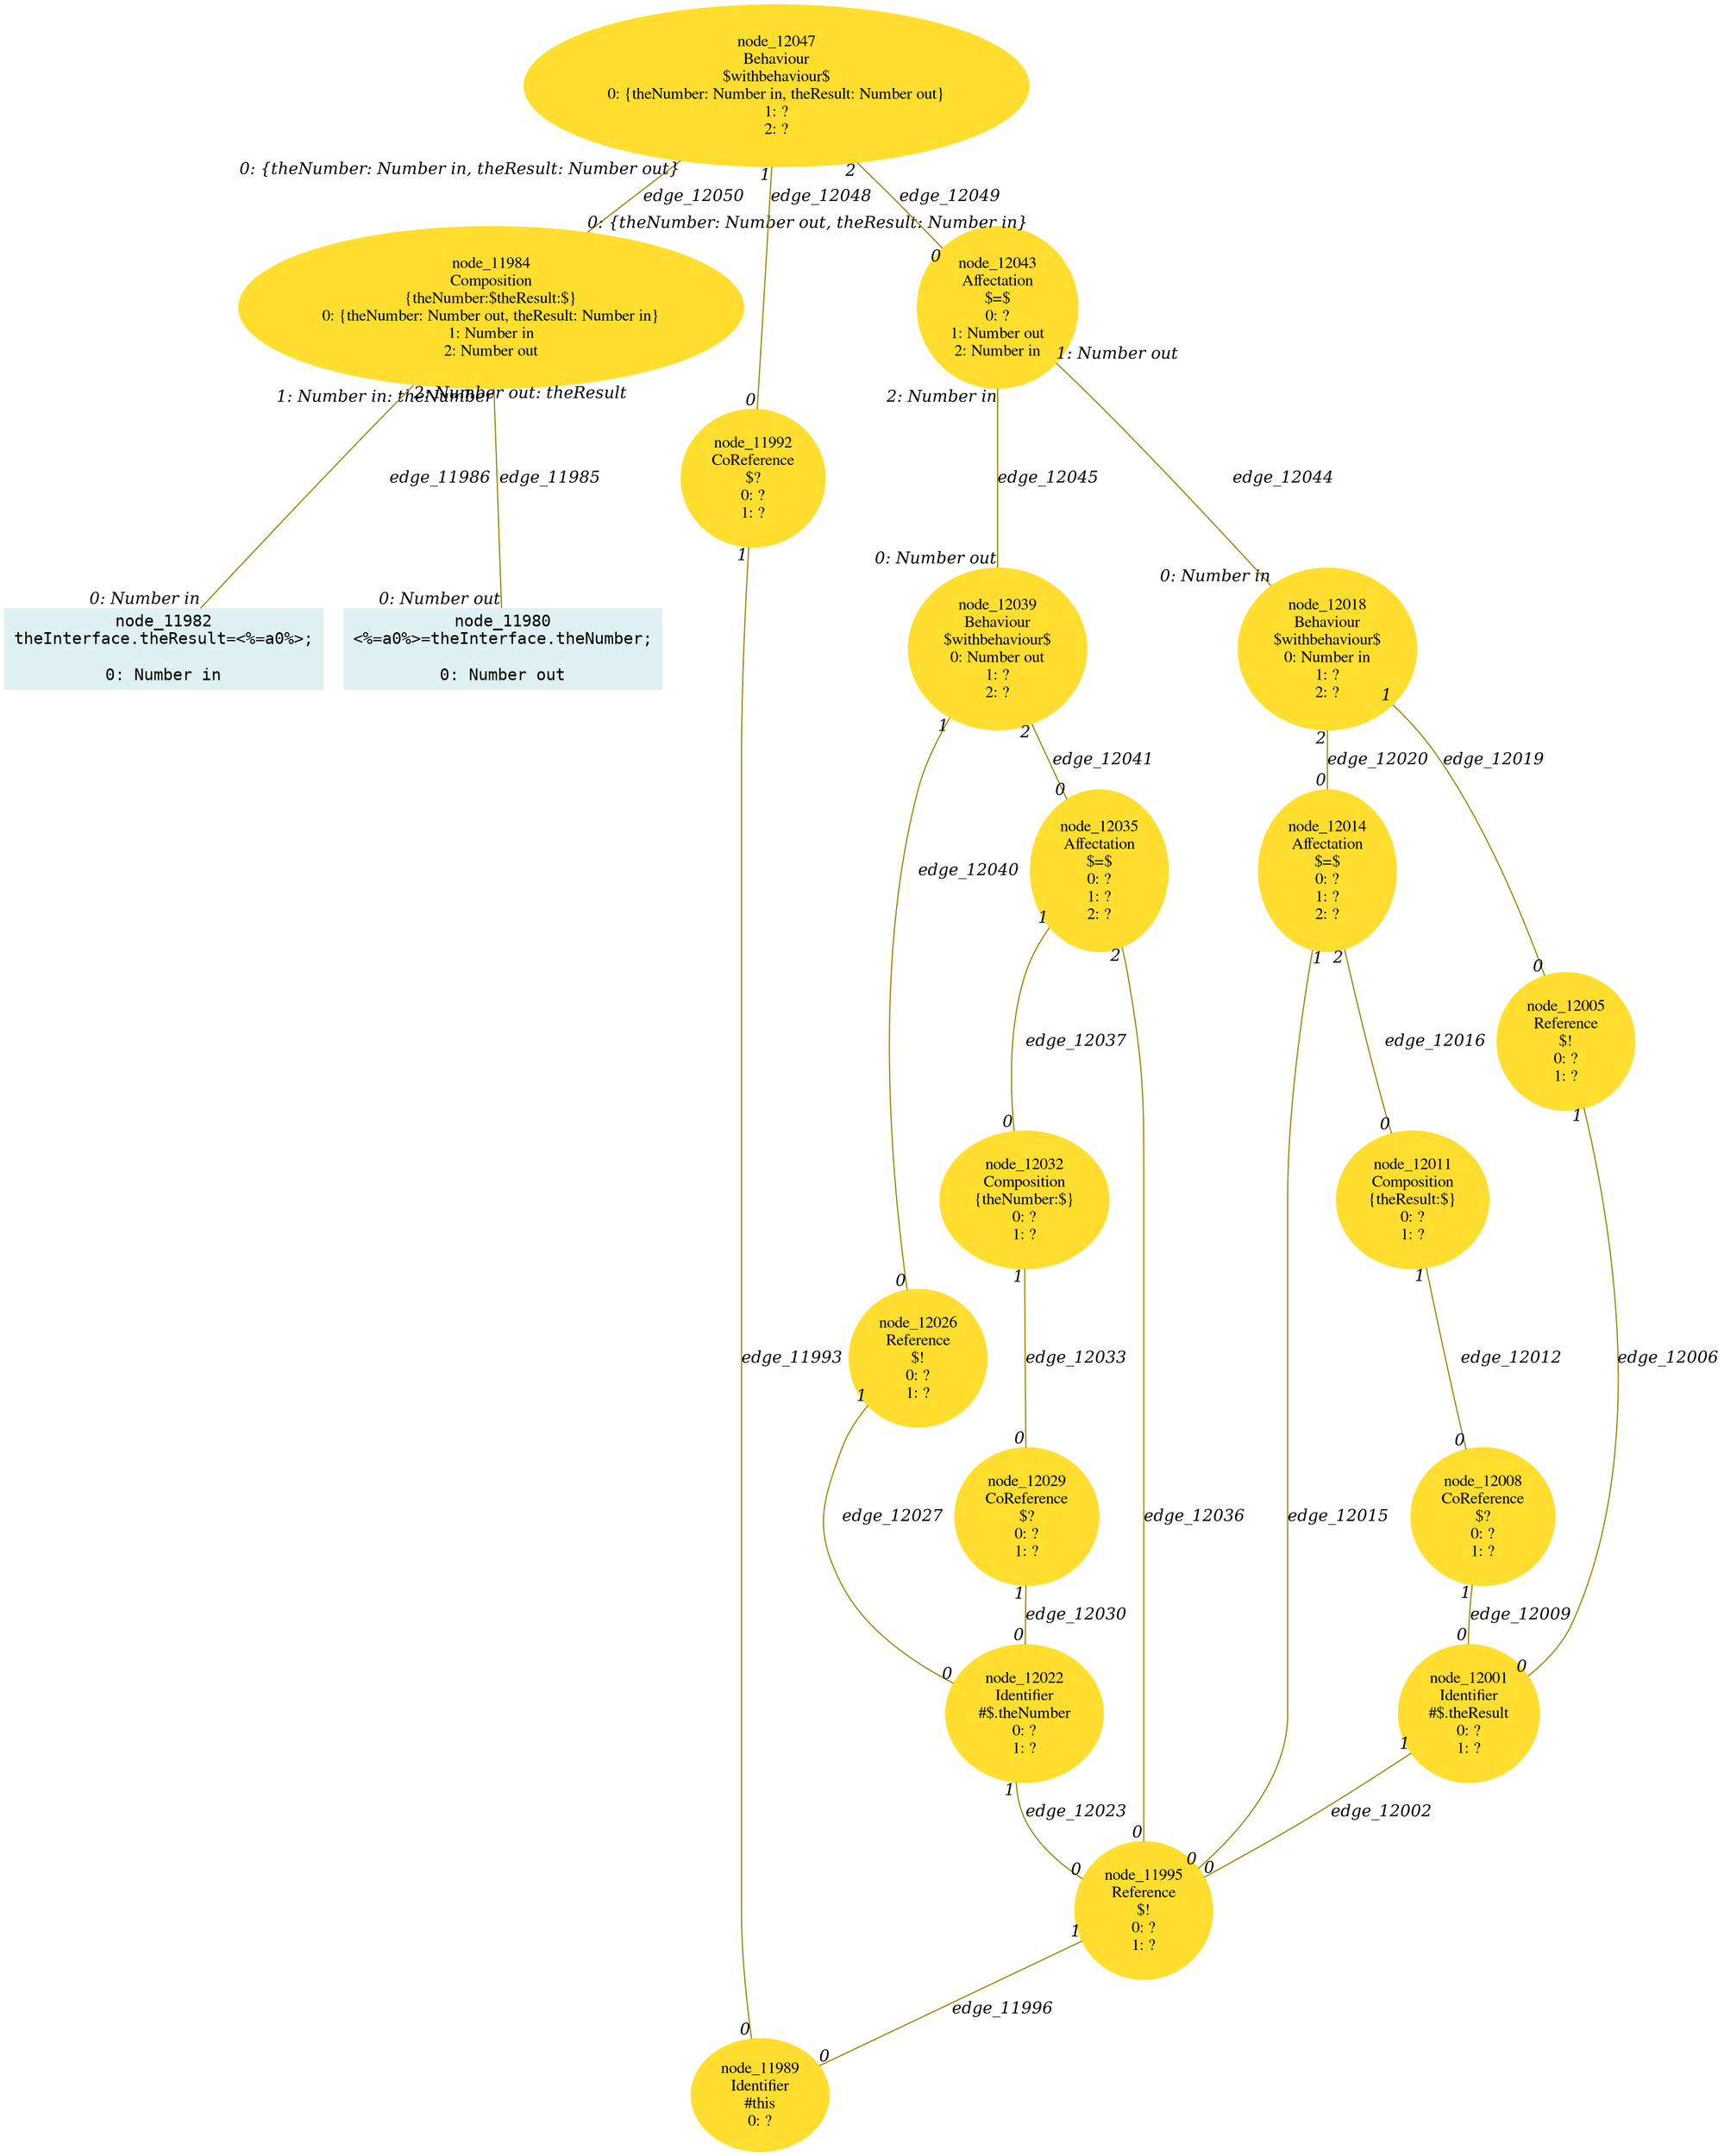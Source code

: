 digraph g{node_11980 [shape="box", style="filled", color="#dff1f2", fontname="Courier", label="node_11980
<%=a0%>=theInterface.theNumber;

0: Number out" ]
node_11982 [shape="box", style="filled", color="#dff1f2", fontname="Courier", label="node_11982
theInterface.theResult=<%=a0%>;

0: Number in" ]
node_11984 [shape="ellipse", style="filled", color="#ffde2f", fontname="Times", label="node_11984
Composition
{theNumber:$theResult:$}
0: {theNumber: Number out, theResult: Number in}
1: Number in
2: Number out" ]
node_11989 [shape="ellipse", style="filled", color="#ffde2f", fontname="Times", label="node_11989
Identifier
#this
0: ?" ]
node_11992 [shape="ellipse", style="filled", color="#ffde2f", fontname="Times", label="node_11992
CoReference
$?
0: ?
1: ?" ]
node_11995 [shape="ellipse", style="filled", color="#ffde2f", fontname="Times", label="node_11995
Reference
$!
0: ?
1: ?" ]
node_12001 [shape="ellipse", style="filled", color="#ffde2f", fontname="Times", label="node_12001
Identifier
#$.theResult
0: ?
1: ?" ]
node_12005 [shape="ellipse", style="filled", color="#ffde2f", fontname="Times", label="node_12005
Reference
$!
0: ?
1: ?" ]
node_12008 [shape="ellipse", style="filled", color="#ffde2f", fontname="Times", label="node_12008
CoReference
$?
0: ?
1: ?" ]
node_12011 [shape="ellipse", style="filled", color="#ffde2f", fontname="Times", label="node_12011
Composition
{theResult:$}
0: ?
1: ?" ]
node_12014 [shape="ellipse", style="filled", color="#ffde2f", fontname="Times", label="node_12014
Affectation
$=$
0: ?
1: ?
2: ?" ]
node_12018 [shape="ellipse", style="filled", color="#ffde2f", fontname="Times", label="node_12018
Behaviour
$withbehaviour$
0: Number in
1: ?
2: ?" ]
node_12022 [shape="ellipse", style="filled", color="#ffde2f", fontname="Times", label="node_12022
Identifier
#$.theNumber
0: ?
1: ?" ]
node_12026 [shape="ellipse", style="filled", color="#ffde2f", fontname="Times", label="node_12026
Reference
$!
0: ?
1: ?" ]
node_12029 [shape="ellipse", style="filled", color="#ffde2f", fontname="Times", label="node_12029
CoReference
$?
0: ?
1: ?" ]
node_12032 [shape="ellipse", style="filled", color="#ffde2f", fontname="Times", label="node_12032
Composition
{theNumber:$}
0: ?
1: ?" ]
node_12035 [shape="ellipse", style="filled", color="#ffde2f", fontname="Times", label="node_12035
Affectation
$=$
0: ?
1: ?
2: ?" ]
node_12039 [shape="ellipse", style="filled", color="#ffde2f", fontname="Times", label="node_12039
Behaviour
$withbehaviour$
0: Number out
1: ?
2: ?" ]
node_12043 [shape="ellipse", style="filled", color="#ffde2f", fontname="Times", label="node_12043
Affectation
$=$
0: ?
1: Number out
2: Number in" ]
node_12047 [shape="ellipse", style="filled", color="#ffde2f", fontname="Times", label="node_12047
Behaviour
$withbehaviour$
0: {theNumber: Number in, theResult: Number out}
1: ?
2: ?" ]
node_11984 -> node_11980 [dir=none, arrowHead=none, fontname="Times-Italic", arrowsize=1, color="#9d8400", label="edge_11985",  headlabel="0: Number out", taillabel="1: Number in: theNumber" ]
node_11984 -> node_11982 [dir=none, arrowHead=none, fontname="Times-Italic", arrowsize=1, color="#9d8400", label="edge_11986",  headlabel="0: Number in", taillabel="2: Number out: theResult" ]
node_11992 -> node_11989 [dir=none, arrowHead=none, fontname="Times-Italic", arrowsize=1, color="#9d8400", label="edge_11993",  headlabel="0", taillabel="1" ]
node_11995 -> node_11989 [dir=none, arrowHead=none, fontname="Times-Italic", arrowsize=1, color="#9d8400", label="edge_11996",  headlabel="0", taillabel="1" ]
node_12001 -> node_11995 [dir=none, arrowHead=none, fontname="Times-Italic", arrowsize=1, color="#9d8400", label="edge_12002",  headlabel="0", taillabel="1" ]
node_12005 -> node_12001 [dir=none, arrowHead=none, fontname="Times-Italic", arrowsize=1, color="#9d8400", label="edge_12006",  headlabel="0", taillabel="1" ]
node_12008 -> node_12001 [dir=none, arrowHead=none, fontname="Times-Italic", arrowsize=1, color="#9d8400", label="edge_12009",  headlabel="0", taillabel="1" ]
node_12011 -> node_12008 [dir=none, arrowHead=none, fontname="Times-Italic", arrowsize=1, color="#9d8400", label="edge_12012",  headlabel="0", taillabel="1" ]
node_12014 -> node_11995 [dir=none, arrowHead=none, fontname="Times-Italic", arrowsize=1, color="#9d8400", label="edge_12015",  headlabel="0", taillabel="1" ]
node_12014 -> node_12011 [dir=none, arrowHead=none, fontname="Times-Italic", arrowsize=1, color="#9d8400", label="edge_12016",  headlabel="0", taillabel="2" ]
node_12018 -> node_12005 [dir=none, arrowHead=none, fontname="Times-Italic", arrowsize=1, color="#9d8400", label="edge_12019",  headlabel="0", taillabel="1" ]
node_12018 -> node_12014 [dir=none, arrowHead=none, fontname="Times-Italic", arrowsize=1, color="#9d8400", label="edge_12020",  headlabel="0", taillabel="2" ]
node_12022 -> node_11995 [dir=none, arrowHead=none, fontname="Times-Italic", arrowsize=1, color="#9d8400", label="edge_12023",  headlabel="0", taillabel="1" ]
node_12026 -> node_12022 [dir=none, arrowHead=none, fontname="Times-Italic", arrowsize=1, color="#9d8400", label="edge_12027",  headlabel="0", taillabel="1" ]
node_12029 -> node_12022 [dir=none, arrowHead=none, fontname="Times-Italic", arrowsize=1, color="#9d8400", label="edge_12030",  headlabel="0", taillabel="1" ]
node_12032 -> node_12029 [dir=none, arrowHead=none, fontname="Times-Italic", arrowsize=1, color="#9d8400", label="edge_12033",  headlabel="0", taillabel="1" ]
node_12035 -> node_11995 [dir=none, arrowHead=none, fontname="Times-Italic", arrowsize=1, color="#9d8400", label="edge_12036",  headlabel="0", taillabel="2" ]
node_12035 -> node_12032 [dir=none, arrowHead=none, fontname="Times-Italic", arrowsize=1, color="#9d8400", label="edge_12037",  headlabel="0", taillabel="1" ]
node_12039 -> node_12026 [dir=none, arrowHead=none, fontname="Times-Italic", arrowsize=1, color="#9d8400", label="edge_12040",  headlabel="0", taillabel="1" ]
node_12039 -> node_12035 [dir=none, arrowHead=none, fontname="Times-Italic", arrowsize=1, color="#9d8400", label="edge_12041",  headlabel="0", taillabel="2" ]
node_12043 -> node_12018 [dir=none, arrowHead=none, fontname="Times-Italic", arrowsize=1, color="#9d8400", label="edge_12044",  headlabel="0: Number in", taillabel="1: Number out" ]
node_12043 -> node_12039 [dir=none, arrowHead=none, fontname="Times-Italic", arrowsize=1, color="#9d8400", label="edge_12045",  headlabel="0: Number out", taillabel="2: Number in" ]
node_12047 -> node_11992 [dir=none, arrowHead=none, fontname="Times-Italic", arrowsize=1, color="#9d8400", label="edge_12048",  headlabel="0", taillabel="1" ]
node_12047 -> node_12043 [dir=none, arrowHead=none, fontname="Times-Italic", arrowsize=1, color="#9d8400", label="edge_12049",  headlabel="0", taillabel="2" ]
node_12047 -> node_11984 [dir=none, arrowHead=none, fontname="Times-Italic", arrowsize=1, color="#9d8400", label="edge_12050",  headlabel="0: {theNumber: Number out, theResult: Number in}", taillabel="0: {theNumber: Number in, theResult: Number out}" ]
}